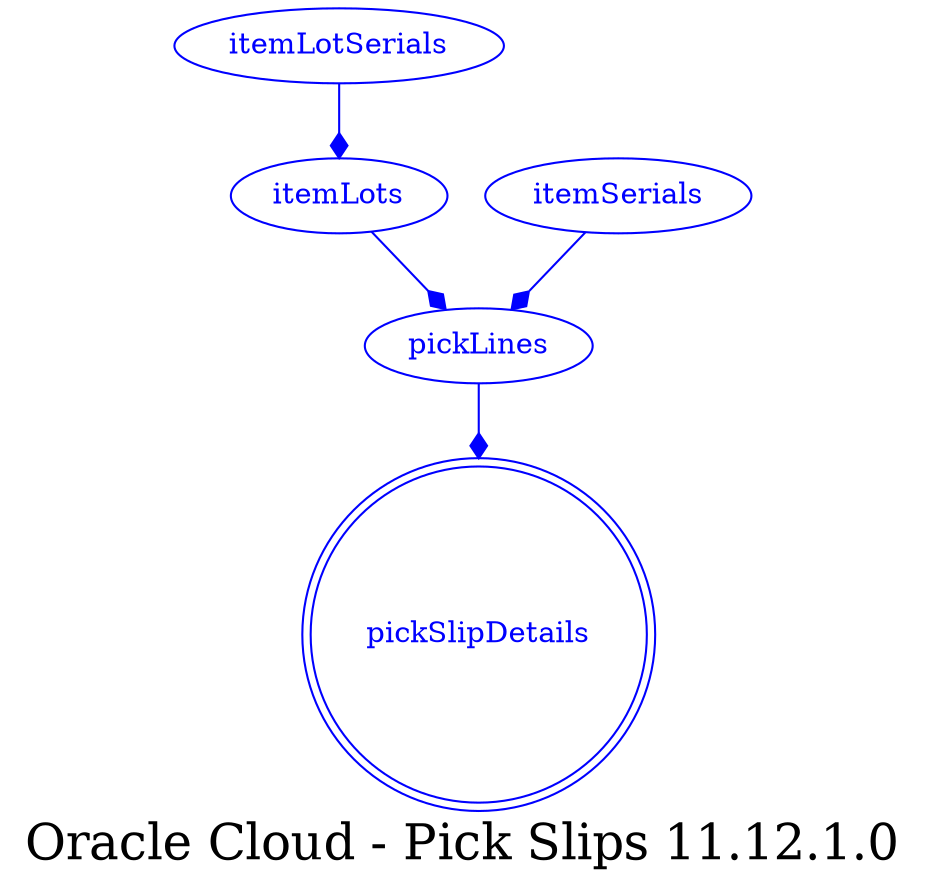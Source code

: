 digraph LexiconGraph {
graph[label="Oracle Cloud - Pick Slips 11.12.1.0", fontsize=24]
splines=true
"pickSlipDetails" [color=blue, fontcolor=blue, shape=doublecircle]
"pickLines" -> "pickSlipDetails" [color=blue, fontcolor=blue, arrowhead=diamond, arrowtail=none]
"pickLines" [color=blue, fontcolor=blue, shape=ellipse]
"itemLots" -> "pickLines" [color=blue, fontcolor=blue, arrowhead=diamond, arrowtail=none]
"itemLots" [color=blue, fontcolor=blue, shape=ellipse]
"itemLotSerials" -> "itemLots" [color=blue, fontcolor=blue, arrowhead=diamond, arrowtail=none]
"itemLotSerials" [color=blue, fontcolor=blue, shape=ellipse]
"itemSerials" -> "pickLines" [color=blue, fontcolor=blue, arrowhead=diamond, arrowtail=none]
"itemSerials" [color=blue, fontcolor=blue, shape=ellipse]
}
